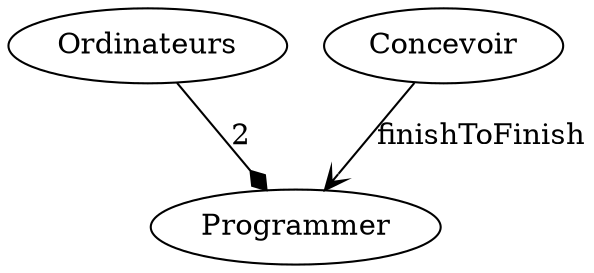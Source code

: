 
digraph exemplePlaceRessource {




  
				Ordinateurs -> Programmer [arrowhead=diamond label=2]

				Concevoir -> Programmer [arrowhead=vee label=finishToFinish]

	  


}

